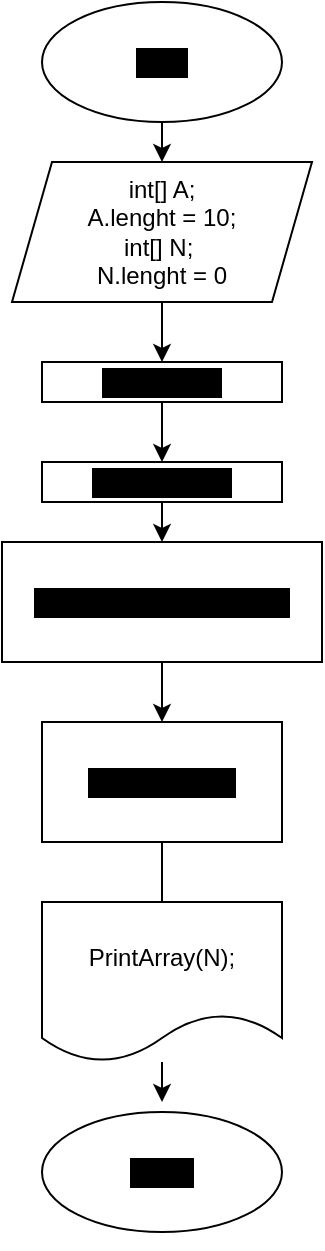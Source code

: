 <mxfile>
    <diagram id="-5SSAIgS5Hzt2iILZ9Lm" name="общая блок-схема">
        <mxGraphModel dx="456" dy="349" grid="1" gridSize="10" guides="1" tooltips="1" connect="1" arrows="1" fold="1" page="1" pageScale="1" pageWidth="827" pageHeight="1169" math="0" shadow="0">
            <root>
                <mxCell id="OIYuFl_TeaZ8EEcEQo8p-0"/>
                <mxCell id="OIYuFl_TeaZ8EEcEQo8p-1" parent="OIYuFl_TeaZ8EEcEQo8p-0"/>
                <mxCell id="OIYuFl_TeaZ8EEcEQo8p-4" value="" style="edgeStyle=none;html=1;entryX=0.5;entryY=0;entryDx=0;entryDy=0;" edge="1" parent="OIYuFl_TeaZ8EEcEQo8p-1" source="OIYuFl_TeaZ8EEcEQo8p-2" target="qFRmA6ylWWSDmJ3MYqtY-0">
                    <mxGeometry relative="1" as="geometry">
                        <mxPoint x="310" y="70" as="targetPoint"/>
                    </mxGeometry>
                </mxCell>
                <mxCell id="OIYuFl_TeaZ8EEcEQo8p-2" value="Start&lt;br&gt;" style="ellipse;whiteSpace=wrap;html=1;labelBackgroundColor=#000000;" vertex="1" parent="OIYuFl_TeaZ8EEcEQo8p-1">
                    <mxGeometry x="250" width="120" height="60" as="geometry"/>
                </mxCell>
                <mxCell id="OIYuFl_TeaZ8EEcEQo8p-6" value="" style="edgeStyle=none;html=1;" edge="1" parent="OIYuFl_TeaZ8EEcEQo8p-1" target="OIYuFl_TeaZ8EEcEQo8p-5">
                    <mxGeometry relative="1" as="geometry">
                        <mxPoint x="310" y="150" as="sourcePoint"/>
                    </mxGeometry>
                </mxCell>
                <mxCell id="OIYuFl_TeaZ8EEcEQo8p-8" value="" style="edgeStyle=none;html=1;" edge="1" parent="OIYuFl_TeaZ8EEcEQo8p-1" source="OIYuFl_TeaZ8EEcEQo8p-5" target="OIYuFl_TeaZ8EEcEQo8p-7">
                    <mxGeometry relative="1" as="geometry"/>
                </mxCell>
                <mxCell id="OIYuFl_TeaZ8EEcEQo8p-5" value="FillArray(A)" style="whiteSpace=wrap;html=1;labelBackgroundColor=#000000;" vertex="1" parent="OIYuFl_TeaZ8EEcEQo8p-1">
                    <mxGeometry x="250" y="180" width="120" height="20" as="geometry"/>
                </mxCell>
                <mxCell id="OIYuFl_TeaZ8EEcEQo8p-10" value="" style="edgeStyle=none;html=1;" edge="1" parent="OIYuFl_TeaZ8EEcEQo8p-1" source="OIYuFl_TeaZ8EEcEQo8p-7" target="OIYuFl_TeaZ8EEcEQo8p-9">
                    <mxGeometry relative="1" as="geometry"/>
                </mxCell>
                <mxCell id="OIYuFl_TeaZ8EEcEQo8p-7" value="PrintArray(A)" style="whiteSpace=wrap;html=1;labelBackgroundColor=#000000;" vertex="1" parent="OIYuFl_TeaZ8EEcEQo8p-1">
                    <mxGeometry x="250" y="230" width="120" height="20" as="geometry"/>
                </mxCell>
                <mxCell id="OIYuFl_TeaZ8EEcEQo8p-12" value="" style="edgeStyle=none;html=1;" edge="1" parent="OIYuFl_TeaZ8EEcEQo8p-1" source="OIYuFl_TeaZ8EEcEQo8p-9" target="OIYuFl_TeaZ8EEcEQo8p-11">
                    <mxGeometry relative="1" as="geometry"/>
                </mxCell>
                <mxCell id="OIYuFl_TeaZ8EEcEQo8p-9" value="CountEvenNumbers(A);" style="whiteSpace=wrap;html=1;labelBackgroundColor=#000000;" vertex="1" parent="OIYuFl_TeaZ8EEcEQo8p-1">
                    <mxGeometry x="230" y="270" width="160" height="60" as="geometry"/>
                </mxCell>
                <mxCell id="OIYuFl_TeaZ8EEcEQo8p-14" value="" style="edgeStyle=none;html=1;startArrow=none;" edge="1" parent="OIYuFl_TeaZ8EEcEQo8p-1" source="OIYuFl_TeaZ8EEcEQo8p-17">
                    <mxGeometry relative="1" as="geometry">
                        <mxPoint x="310" y="550.0" as="targetPoint"/>
                    </mxGeometry>
                </mxCell>
                <mxCell id="OIYuFl_TeaZ8EEcEQo8p-11" value="NewArr(N, A);" style="whiteSpace=wrap;html=1;labelBackgroundColor=#000000;" vertex="1" parent="OIYuFl_TeaZ8EEcEQo8p-1">
                    <mxGeometry x="250" y="360" width="120" height="60" as="geometry"/>
                </mxCell>
                <mxCell id="OIYuFl_TeaZ8EEcEQo8p-16" value="" style="edgeStyle=none;html=1;" edge="1" parent="OIYuFl_TeaZ8EEcEQo8p-1" target="OIYuFl_TeaZ8EEcEQo8p-15">
                    <mxGeometry relative="1" as="geometry">
                        <mxPoint x="310" y="610" as="sourcePoint"/>
                    </mxGeometry>
                </mxCell>
                <mxCell id="OIYuFl_TeaZ8EEcEQo8p-15" value="Finish" style="ellipse;whiteSpace=wrap;html=1;labelBackgroundColor=#000000;" vertex="1" parent="OIYuFl_TeaZ8EEcEQo8p-1">
                    <mxGeometry x="250" y="555" width="120" height="60" as="geometry"/>
                </mxCell>
                <mxCell id="OIYuFl_TeaZ8EEcEQo8p-17" value="PrintArrау(N);" style="shape=document;whiteSpace=wrap;html=1;boundedLbl=1;labelBackgroundColor=none;" vertex="1" parent="OIYuFl_TeaZ8EEcEQo8p-1">
                    <mxGeometry x="250" y="450" width="120" height="80" as="geometry"/>
                </mxCell>
                <mxCell id="OIYuFl_TeaZ8EEcEQo8p-18" value="" style="edgeStyle=none;html=1;endArrow=none;" edge="1" parent="OIYuFl_TeaZ8EEcEQo8p-1" source="OIYuFl_TeaZ8EEcEQo8p-11" target="OIYuFl_TeaZ8EEcEQo8p-17">
                    <mxGeometry relative="1" as="geometry">
                        <mxPoint x="310" y="420.0" as="sourcePoint"/>
                        <mxPoint x="310" y="550.0" as="targetPoint"/>
                    </mxGeometry>
                </mxCell>
                <mxCell id="qFRmA6ylWWSDmJ3MYqtY-0" value="&lt;div&gt;&lt;span&gt;int[] A;&lt;/span&gt;&lt;br&gt;&lt;/div&gt;&lt;div&gt;A.lenght = 10;&lt;/div&gt;&lt;div&gt;int[] N;&amp;nbsp;&lt;/div&gt;&lt;div&gt;N.lenght = 0&lt;/div&gt;" style="shape=parallelogram;perimeter=parallelogramPerimeter;whiteSpace=wrap;html=1;fixedSize=1;labelBackgroundColor=none;" vertex="1" parent="OIYuFl_TeaZ8EEcEQo8p-1">
                    <mxGeometry x="235" y="80" width="150" height="70" as="geometry"/>
                </mxCell>
            </root>
        </mxGraphModel>
    </diagram>
    <diagram id="uEt0VxNUsvMOWYyDsNt6" name="FillArray(A)">
        <mxGraphModel dx="550" dy="421" grid="1" gridSize="10" guides="1" tooltips="1" connect="1" arrows="1" fold="1" page="1" pageScale="1" pageWidth="827" pageHeight="1169" math="0" shadow="0">
            <root>
                <mxCell id="8IHIPoLxZz0xAEfYmcAg-0"/>
                <mxCell id="8IHIPoLxZz0xAEfYmcAg-1" parent="8IHIPoLxZz0xAEfYmcAg-0"/>
                <mxCell id="8IHIPoLxZz0xAEfYmcAg-4" value="" style="edgeStyle=none;html=1;" edge="1" parent="8IHIPoLxZz0xAEfYmcAg-1" source="8IHIPoLxZz0xAEfYmcAg-2">
                    <mxGeometry relative="1" as="geometry">
                        <mxPoint x="330" y="170" as="targetPoint"/>
                    </mxGeometry>
                </mxCell>
                <mxCell id="8IHIPoLxZz0xAEfYmcAg-6" value="" style="edgeStyle=none;html=1;" edge="1" parent="8IHIPoLxZz0xAEfYmcAg-1" source="8IHIPoLxZz0xAEfYmcAg-2" target="8IHIPoLxZz0xAEfYmcAg-5">
                    <mxGeometry relative="1" as="geometry"/>
                </mxCell>
                <mxCell id="8IHIPoLxZz0xAEfYmcAg-2" value="Start" style="ellipse;whiteSpace=wrap;html=1;labelBackgroundColor=none;" vertex="1" parent="8IHIPoLxZz0xAEfYmcAg-1">
                    <mxGeometry x="270" width="120" height="80" as="geometry"/>
                </mxCell>
                <mxCell id="8IHIPoLxZz0xAEfYmcAg-8" value="" style="edgeStyle=none;html=1;" edge="1" parent="8IHIPoLxZz0xAEfYmcAg-1" source="8IHIPoLxZz0xAEfYmcAg-5" target="8IHIPoLxZz0xAEfYmcAg-7">
                    <mxGeometry relative="1" as="geometry"/>
                </mxCell>
                <mxCell id="8IHIPoLxZz0xAEfYmcAg-5" value="int index = 0&lt;br&gt;int[] array" style="shape=parallelogram;perimeter=parallelogramPerimeter;whiteSpace=wrap;html=1;fixedSize=1;labelBackgroundColor=none;" vertex="1" parent="8IHIPoLxZz0xAEfYmcAg-1">
                    <mxGeometry x="270" y="120" width="120" height="60" as="geometry"/>
                </mxCell>
                <mxCell id="8IHIPoLxZz0xAEfYmcAg-15" value="" style="edgeStyle=none;html=1;" edge="1" parent="8IHIPoLxZz0xAEfYmcAg-1" source="8IHIPoLxZz0xAEfYmcAg-7" target="8IHIPoLxZz0xAEfYmcAg-14">
                    <mxGeometry relative="1" as="geometry"/>
                </mxCell>
                <mxCell id="sIhkANr-s_xbLUpTu05x-0" style="edgeStyle=none;html=1;entryX=0;entryY=0.5;entryDx=0;entryDy=0;" edge="1" parent="8IHIPoLxZz0xAEfYmcAg-1" source="8IHIPoLxZz0xAEfYmcAg-7" target="8IHIPoLxZz0xAEfYmcAg-18">
                    <mxGeometry relative="1" as="geometry"/>
                </mxCell>
                <mxCell id="8IHIPoLxZz0xAEfYmcAg-7" value="while (index &amp;lt; array.Length)" style="rhombus;whiteSpace=wrap;html=1;labelBackgroundColor=none;" vertex="1" parent="8IHIPoLxZz0xAEfYmcAg-1">
                    <mxGeometry x="230" y="230" width="200" height="80" as="geometry"/>
                </mxCell>
                <mxCell id="8IHIPoLxZz0xAEfYmcAg-11" value="No" style="text;html=1;align=center;verticalAlign=middle;resizable=0;points=[];autosize=1;strokeColor=none;fillColor=none;" vertex="1" parent="8IHIPoLxZz0xAEfYmcAg-1">
                    <mxGeometry x="470" y="250" width="30" height="20" as="geometry"/>
                </mxCell>
                <mxCell id="sIhkANr-s_xbLUpTu05x-1" style="edgeStyle=none;html=1;entryX=0;entryY=0.5;entryDx=0;entryDy=0;exitX=0;exitY=0.5;exitDx=0;exitDy=0;" edge="1" parent="8IHIPoLxZz0xAEfYmcAg-1" source="8IHIPoLxZz0xAEfYmcAg-14" target="8IHIPoLxZz0xAEfYmcAg-7">
                    <mxGeometry relative="1" as="geometry">
                        <mxPoint x="230" y="410" as="targetPoint"/>
                        <Array as="points">
                            <mxPoint x="230" y="410"/>
                        </Array>
                    </mxGeometry>
                </mxCell>
                <mxCell id="8IHIPoLxZz0xAEfYmcAg-14" value="array[index] = new Random().Next(0, 50); index++" style="whiteSpace=wrap;html=1;labelBackgroundColor=none;" vertex="1" parent="8IHIPoLxZz0xAEfYmcAg-1">
                    <mxGeometry x="270" y="380" width="120" height="60" as="geometry"/>
                </mxCell>
                <mxCell id="8IHIPoLxZz0xAEfYmcAg-16" value="Yes" style="text;html=1;align=center;verticalAlign=middle;resizable=0;points=[];autosize=1;strokeColor=none;fillColor=none;" vertex="1" parent="8IHIPoLxZz0xAEfYmcAg-1">
                    <mxGeometry x="320" y="330" width="40" height="20" as="geometry"/>
                </mxCell>
                <mxCell id="8IHIPoLxZz0xAEfYmcAg-20" value="" style="edgeStyle=none;html=1;exitX=0.5;exitY=0.898;exitDx=0;exitDy=0;exitPerimeter=0;" edge="1" parent="8IHIPoLxZz0xAEfYmcAg-1" source="8IHIPoLxZz0xAEfYmcAg-18" target="8IHIPoLxZz0xAEfYmcAg-19">
                    <mxGeometry relative="1" as="geometry"/>
                </mxCell>
                <mxCell id="8IHIPoLxZz0xAEfYmcAg-18" value="&lt;span&gt;return array&lt;/span&gt;" style="shape=document;whiteSpace=wrap;html=1;boundedLbl=1;labelBackgroundColor=none;" vertex="1" parent="8IHIPoLxZz0xAEfYmcAg-1">
                    <mxGeometry x="560" y="235" width="120" height="70" as="geometry"/>
                </mxCell>
                <mxCell id="8IHIPoLxZz0xAEfYmcAg-19" value="Finish" style="ellipse;whiteSpace=wrap;html=1;labelBackgroundColor=none;" vertex="1" parent="8IHIPoLxZz0xAEfYmcAg-1">
                    <mxGeometry x="560" y="350" width="120" height="60" as="geometry"/>
                </mxCell>
            </root>
        </mxGraphModel>
    </diagram>
    <diagram id="0_tMNXbI74bxUcCKU98D" name="PrintArray">
        <mxGraphModel dx="665" dy="508" grid="1" gridSize="10" guides="1" tooltips="1" connect="1" arrows="1" fold="1" page="1" pageScale="1" pageWidth="827" pageHeight="1169" math="0" shadow="0">
            <root>
                <mxCell id="nIYQgN-dH8_LkAJuxTE--0"/>
                <mxCell id="nIYQgN-dH8_LkAJuxTE--1" parent="nIYQgN-dH8_LkAJuxTE--0"/>
                <mxCell id="Z5mlRdIMizuvCCh3Avdv-1" value="" style="edgeStyle=none;html=1;" edge="1" parent="nIYQgN-dH8_LkAJuxTE--1" target="Z5mlRdIMizuvCCh3Avdv-3">
                    <mxGeometry relative="1" as="geometry">
                        <mxPoint x="320" y="120" as="sourcePoint"/>
                    </mxGeometry>
                </mxCell>
                <mxCell id="Z5mlRdIMizuvCCh3Avdv-2" value="" style="edgeStyle=none;html=1;" edge="1" parent="nIYQgN-dH8_LkAJuxTE--1" source="Z5mlRdIMizuvCCh3Avdv-3" target="Z5mlRdIMizuvCCh3Avdv-6">
                    <mxGeometry relative="1" as="geometry"/>
                </mxCell>
                <mxCell id="Z5mlRdIMizuvCCh3Avdv-5" value="" style="edgeStyle=none;html=1;" edge="1" parent="nIYQgN-dH8_LkAJuxTE--1" source="Z5mlRdIMizuvCCh3Avdv-6" target="Z5mlRdIMizuvCCh3Avdv-9">
                    <mxGeometry relative="1" as="geometry"/>
                </mxCell>
                <mxCell id="Z5mlRdIMizuvCCh3Avdv-16" style="edgeStyle=none;html=1;entryX=0;entryY=0.5;entryDx=0;entryDy=0;" edge="1" parent="nIYQgN-dH8_LkAJuxTE--1" source="Z5mlRdIMizuvCCh3Avdv-6" target="Z5mlRdIMizuvCCh3Avdv-13">
                    <mxGeometry relative="1" as="geometry"/>
                </mxCell>
                <mxCell id="Z5mlRdIMizuvCCh3Avdv-6" value="while (index &amp;lt; array.Length)" style="rhombus;whiteSpace=wrap;html=1;labelBackgroundColor=none;" vertex="1" parent="nIYQgN-dH8_LkAJuxTE--1">
                    <mxGeometry x="220" y="250" width="200" height="80" as="geometry"/>
                </mxCell>
                <mxCell id="Z5mlRdIMizuvCCh3Avdv-8" style="edgeStyle=none;html=1;exitX=0;exitY=0.5;exitDx=0;exitDy=0;entryX=0;entryY=0.5;entryDx=0;entryDy=0;" edge="1" parent="nIYQgN-dH8_LkAJuxTE--1" source="Z5mlRdIMizuvCCh3Avdv-9" target="Z5mlRdIMizuvCCh3Avdv-6">
                    <mxGeometry relative="1" as="geometry">
                        <mxPoint x="170" y="290" as="targetPoint"/>
                        <Array as="points">
                            <mxPoint x="170" y="400"/>
                            <mxPoint x="170" y="290"/>
                        </Array>
                    </mxGeometry>
                </mxCell>
                <mxCell id="Z5mlRdIMizuvCCh3Avdv-9" value="Console.Write(array[index]+&quot; &quot;);&amp;nbsp;index++" style="whiteSpace=wrap;html=1;labelBackgroundColor=none;" vertex="1" parent="nIYQgN-dH8_LkAJuxTE--1">
                    <mxGeometry x="210" y="370" width="220" height="60" as="geometry"/>
                </mxCell>
                <mxCell id="Z5mlRdIMizuvCCh3Avdv-13" value="Finish" style="ellipse;whiteSpace=wrap;html=1;labelBackgroundColor=none;" vertex="1" parent="nIYQgN-dH8_LkAJuxTE--1">
                    <mxGeometry x="490" y="260" width="120" height="60" as="geometry"/>
                </mxCell>
                <mxCell id="Z5mlRdIMizuvCCh3Avdv-14" value="Start" style="ellipse;whiteSpace=wrap;html=1;labelBackgroundColor=none;" vertex="1" parent="nIYQgN-dH8_LkAJuxTE--1">
                    <mxGeometry x="280" y="40" width="80" height="60" as="geometry"/>
                </mxCell>
                <mxCell id="Z5mlRdIMizuvCCh3Avdv-15" value="Yes" style="text;html=1;align=center;verticalAlign=middle;resizable=0;points=[];autosize=1;strokeColor=none;fillColor=none;" vertex="1" parent="nIYQgN-dH8_LkAJuxTE--1">
                    <mxGeometry x="310" y="340" width="40" height="20" as="geometry"/>
                </mxCell>
                <mxCell id="Z5mlRdIMizuvCCh3Avdv-3" value="int index = 0&lt;br&gt;int[] array" style="shape=parallelogram;perimeter=parallelogramPerimeter;whiteSpace=wrap;html=1;fixedSize=1;labelBackgroundColor=none;" vertex="1" parent="nIYQgN-dH8_LkAJuxTE--1">
                    <mxGeometry x="260" y="140" width="120" height="60" as="geometry"/>
                </mxCell>
                <mxCell id="8WEMm9trj86XZtH-2lmn-0" value="" style="edgeStyle=none;html=1;endArrow=none;exitX=0.5;exitY=1;exitDx=0;exitDy=0;" edge="1" parent="nIYQgN-dH8_LkAJuxTE--1" source="Z5mlRdIMizuvCCh3Avdv-14" target="Z5mlRdIMizuvCCh3Avdv-3">
                    <mxGeometry relative="1" as="geometry">
                        <mxPoint x="320" y="120" as="sourcePoint"/>
                        <mxPoint x="320" y="210" as="targetPoint"/>
                    </mxGeometry>
                </mxCell>
            </root>
        </mxGraphModel>
    </diagram>
    <diagram id="WFqDehl7buqJAAQx73je" name="countEvenNambers(A)">
        <mxGraphModel dx="798" dy="610" grid="1" gridSize="10" guides="1" tooltips="1" connect="1" arrows="1" fold="1" page="1" pageScale="1" pageWidth="827" pageHeight="1169" math="0" shadow="0">
            <root>
                <mxCell id="GiasneSSayVNE74kRqVo-0"/>
                <mxCell id="GiasneSSayVNE74kRqVo-1" parent="GiasneSSayVNE74kRqVo-0"/>
                <mxCell id="KJ51Tt03EUBUXZuaKbsy-1" value="" style="edgeStyle=none;html=1;" edge="1" parent="GiasneSSayVNE74kRqVo-1" source="GiasneSSayVNE74kRqVo-2">
                    <mxGeometry relative="1" as="geometry">
                        <mxPoint x="310" y="140" as="targetPoint"/>
                    </mxGeometry>
                </mxCell>
                <mxCell id="GiasneSSayVNE74kRqVo-2" value="Start" style="ellipse;whiteSpace=wrap;html=1;labelBackgroundColor=none;" vertex="1" parent="GiasneSSayVNE74kRqVo-1">
                    <mxGeometry x="250" y="10" width="120" height="80" as="geometry"/>
                </mxCell>
                <mxCell id="SVL33Y7d8cE7v1KhYdUt-10" style="edgeStyle=none;html=1;entryX=0.5;entryY=0;entryDx=0;entryDy=0;" edge="1" parent="GiasneSSayVNE74kRqVo-1" source="KJ51Tt03EUBUXZuaKbsy-2" target="SVL33Y7d8cE7v1KhYdUt-2">
                    <mxGeometry relative="1" as="geometry"/>
                </mxCell>
                <mxCell id="KJ51Tt03EUBUXZuaKbsy-2" value="&lt;div&gt;int index = 0;&lt;/div&gt;&lt;div&gt;&amp;nbsp; &amp;nbsp; int countEvenNumbers = 0;&lt;/div&gt;&lt;div&gt;int[] oldArrау;&lt;br&gt;&lt;/div&gt;" style="shape=parallelogram;perimeter=parallelogramPerimeter;whiteSpace=wrap;html=1;fixedSize=1;labelBackgroundColor=none;" vertex="1" parent="GiasneSSayVNE74kRqVo-1">
                    <mxGeometry x="215" y="120" width="190" height="60" as="geometry"/>
                </mxCell>
                <mxCell id="SVL33Y7d8cE7v1KhYdUt-0" value="" style="edgeStyle=none;html=1;entryX=0.5;entryY=0;entryDx=0;entryDy=0;" edge="1" parent="GiasneSSayVNE74kRqVo-1" source="SVL33Y7d8cE7v1KhYdUt-2" target="ITJWbW7PE0u_SBSnRjhP-0">
                    <mxGeometry relative="1" as="geometry">
                        <mxPoint x="310" y="380" as="targetPoint"/>
                    </mxGeometry>
                </mxCell>
                <mxCell id="SVL33Y7d8cE7v1KhYdUt-1" style="edgeStyle=none;html=1;entryX=0;entryY=0.5;entryDx=0;entryDy=0;" edge="1" parent="GiasneSSayVNE74kRqVo-1" source="SVL33Y7d8cE7v1KhYdUt-2" target="SVL33Y7d8cE7v1KhYdUt-8">
                    <mxGeometry relative="1" as="geometry"/>
                </mxCell>
                <mxCell id="SVL33Y7d8cE7v1KhYdUt-2" value="while (index &amp;lt; array.Length);" style="rhombus;whiteSpace=wrap;html=1;labelBackgroundColor=none;" vertex="1" parent="GiasneSSayVNE74kRqVo-1">
                    <mxGeometry x="209" y="230" width="200" height="80" as="geometry"/>
                </mxCell>
                <mxCell id="SVL33Y7d8cE7v1KhYdUt-3" value="No" style="text;html=1;align=center;verticalAlign=middle;resizable=0;points=[];autosize=1;strokeColor=none;fillColor=none;" vertex="1" parent="GiasneSSayVNE74kRqVo-1">
                    <mxGeometry x="440" y="250" width="30" height="20" as="geometry"/>
                </mxCell>
                <mxCell id="SVL33Y7d8cE7v1KhYdUt-6" value="Yes" style="text;html=1;align=center;verticalAlign=middle;resizable=0;points=[];autosize=1;strokeColor=none;fillColor=none;" vertex="1" parent="GiasneSSayVNE74kRqVo-1">
                    <mxGeometry x="300" y="330" width="40" height="20" as="geometry"/>
                </mxCell>
                <mxCell id="SVL33Y7d8cE7v1KhYdUt-7" value="" style="edgeStyle=none;html=1;exitX=0.5;exitY=0.898;exitDx=0;exitDy=0;exitPerimeter=0;" edge="1" parent="GiasneSSayVNE74kRqVo-1" source="SVL33Y7d8cE7v1KhYdUt-8" target="SVL33Y7d8cE7v1KhYdUt-9">
                    <mxGeometry relative="1" as="geometry"/>
                </mxCell>
                <mxCell id="SVL33Y7d8cE7v1KhYdUt-8" value="&lt;span&gt;return&amp;nbsp;&lt;/span&gt;countEvenNumbers" style="shape=document;whiteSpace=wrap;html=1;boundedLbl=1;labelBackgroundColor=none;" vertex="1" parent="GiasneSSayVNE74kRqVo-1">
                    <mxGeometry x="510" y="235" width="180" height="70" as="geometry"/>
                </mxCell>
                <mxCell id="SVL33Y7d8cE7v1KhYdUt-9" value="Finish" style="ellipse;whiteSpace=wrap;html=1;labelBackgroundColor=none;" vertex="1" parent="GiasneSSayVNE74kRqVo-1">
                    <mxGeometry x="540" y="360" width="120" height="60" as="geometry"/>
                </mxCell>
                <mxCell id="ITJWbW7PE0u_SBSnRjhP-2" style="edgeStyle=none;html=1;entryX=0.5;entryY=0;entryDx=0;entryDy=0;" edge="1" parent="GiasneSSayVNE74kRqVo-1" source="ITJWbW7PE0u_SBSnRjhP-0" target="ITJWbW7PE0u_SBSnRjhP-4">
                    <mxGeometry relative="1" as="geometry">
                        <mxPoint x="310" y="510" as="targetPoint"/>
                    </mxGeometry>
                </mxCell>
                <mxCell id="4kX0mOueh-LWL9y3sFlf-0" style="edgeStyle=none;html=1;entryX=1;entryY=0.5;entryDx=0;entryDy=0;" edge="1" parent="GiasneSSayVNE74kRqVo-1" source="ITJWbW7PE0u_SBSnRjhP-0" target="ITJWbW7PE0u_SBSnRjhP-6">
                    <mxGeometry relative="1" as="geometry"/>
                </mxCell>
                <mxCell id="ITJWbW7PE0u_SBSnRjhP-0" value="&lt;span&gt;if (oldArrау[index] % 2 == 0)&amp;nbsp;&lt;/span&gt;" style="rhombus;whiteSpace=wrap;html=1;labelBackgroundColor=none;" vertex="1" parent="GiasneSSayVNE74kRqVo-1">
                    <mxGeometry x="220" y="370" width="180" height="80" as="geometry"/>
                </mxCell>
                <mxCell id="ITJWbW7PE0u_SBSnRjhP-3" value="Yes" style="text;html=1;align=center;verticalAlign=middle;resizable=0;points=[];autosize=1;strokeColor=none;fillColor=none;" vertex="1" parent="GiasneSSayVNE74kRqVo-1">
                    <mxGeometry x="300" y="460" width="40" height="20" as="geometry"/>
                </mxCell>
                <mxCell id="4kX0mOueh-LWL9y3sFlf-2" style="edgeStyle=none;html=1;entryX=0.5;entryY=1;entryDx=0;entryDy=0;" edge="1" parent="GiasneSSayVNE74kRqVo-1" source="ITJWbW7PE0u_SBSnRjhP-4" target="ITJWbW7PE0u_SBSnRjhP-6">
                    <mxGeometry relative="1" as="geometry">
                        <Array as="points">
                            <mxPoint x="110" y="520"/>
                        </Array>
                    </mxGeometry>
                </mxCell>
                <mxCell id="ITJWbW7PE0u_SBSnRjhP-4" value="&lt;span&gt;countEvenNumbers++;&lt;/span&gt;&lt;br&gt;" style="rounded=0;whiteSpace=wrap;html=1;labelBackgroundColor=none;" vertex="1" parent="GiasneSSayVNE74kRqVo-1">
                    <mxGeometry x="245" y="500" width="130" height="40" as="geometry"/>
                </mxCell>
                <mxCell id="ITJWbW7PE0u_SBSnRjhP-5" value="No" style="text;html=1;align=center;verticalAlign=middle;resizable=0;points=[];autosize=1;strokeColor=none;fillColor=none;" vertex="1" parent="GiasneSSayVNE74kRqVo-1">
                    <mxGeometry x="185" y="390" width="30" height="20" as="geometry"/>
                </mxCell>
                <mxCell id="4kX0mOueh-LWL9y3sFlf-3" style="edgeStyle=none;html=1;entryX=0;entryY=0.5;entryDx=0;entryDy=0;" edge="1" parent="GiasneSSayVNE74kRqVo-1" source="ITJWbW7PE0u_SBSnRjhP-6" target="SVL33Y7d8cE7v1KhYdUt-2">
                    <mxGeometry relative="1" as="geometry">
                        <mxPoint x="110" y="270" as="targetPoint"/>
                        <Array as="points">
                            <mxPoint x="110" y="270"/>
                        </Array>
                    </mxGeometry>
                </mxCell>
                <mxCell id="ITJWbW7PE0u_SBSnRjhP-6" value="index++;" style="rounded=0;whiteSpace=wrap;html=1;labelBackgroundColor=none;" vertex="1" parent="GiasneSSayVNE74kRqVo-1">
                    <mxGeometry x="50" y="380" width="120" height="60" as="geometry"/>
                </mxCell>
            </root>
        </mxGraphModel>
    </diagram>
    <diagram id="F4qvk8zPIiiVkTxLsWDC" name="NewArr(N,A)">
        <mxGraphModel dx="798" dy="610" grid="1" gridSize="10" guides="1" tooltips="1" connect="1" arrows="1" fold="1" page="1" pageScale="1" pageWidth="827" pageHeight="1169" math="0" shadow="0">
            <root>
                <mxCell id="q9U7Vs6ndkGZcxvIZ048-0"/>
                <mxCell id="q9U7Vs6ndkGZcxvIZ048-1" parent="q9U7Vs6ndkGZcxvIZ048-0"/>
                <mxCell id="NlstBfCtJx40Y8noZTi_-0" value="" style="edgeStyle=none;html=1;" edge="1" parent="q9U7Vs6ndkGZcxvIZ048-1" source="NlstBfCtJx40Y8noZTi_-1">
                    <mxGeometry relative="1" as="geometry">
                        <mxPoint x="310" y="140" as="targetPoint"/>
                    </mxGeometry>
                </mxCell>
                <mxCell id="NlstBfCtJx40Y8noZTi_-1" value="Start" style="ellipse;whiteSpace=wrap;html=1;labelBackgroundColor=none;" vertex="1" parent="q9U7Vs6ndkGZcxvIZ048-1">
                    <mxGeometry x="250" y="10" width="120" height="80" as="geometry"/>
                </mxCell>
                <mxCell id="NlstBfCtJx40Y8noZTi_-2" style="edgeStyle=none;html=1;entryX=0.5;entryY=0;entryDx=0;entryDy=0;" edge="1" parent="q9U7Vs6ndkGZcxvIZ048-1" source="NlstBfCtJx40Y8noZTi_-3" target="NlstBfCtJx40Y8noZTi_-6">
                    <mxGeometry relative="1" as="geometry"/>
                </mxCell>
                <mxCell id="NlstBfCtJx40Y8noZTi_-3" value="&lt;div&gt;&lt;div&gt;int index = 0;&lt;/div&gt;&lt;div&gt;&amp;nbsp; &amp;nbsp; int index2 = 0;&lt;/div&gt;&lt;/div&gt;&lt;div&gt;int[] newArray,&amp;nbsp;&lt;/div&gt;&lt;div&gt;int[] oldArr&lt;br&gt;&lt;/div&gt;" style="shape=parallelogram;perimeter=parallelogramPerimeter;whiteSpace=wrap;html=1;fixedSize=1;labelBackgroundColor=none;" vertex="1" parent="q9U7Vs6ndkGZcxvIZ048-1">
                    <mxGeometry x="215" y="120" width="190" height="60" as="geometry"/>
                </mxCell>
                <mxCell id="NlstBfCtJx40Y8noZTi_-4" value="" style="edgeStyle=none;html=1;entryX=0.5;entryY=0;entryDx=0;entryDy=0;" edge="1" parent="q9U7Vs6ndkGZcxvIZ048-1" source="NlstBfCtJx40Y8noZTi_-6" target="9agdcueIvBzdtyi6091n-0">
                    <mxGeometry relative="1" as="geometry">
                        <mxPoint x="310" y="380" as="targetPoint"/>
                    </mxGeometry>
                </mxCell>
                <mxCell id="NlstBfCtJx40Y8noZTi_-5" style="edgeStyle=none;html=1;entryX=0;entryY=0.5;entryDx=0;entryDy=0;" edge="1" parent="q9U7Vs6ndkGZcxvIZ048-1" source="NlstBfCtJx40Y8noZTi_-6" target="NlstBfCtJx40Y8noZTi_-12">
                    <mxGeometry relative="1" as="geometry"/>
                </mxCell>
                <mxCell id="NlstBfCtJx40Y8noZTi_-6" value="while (index &amp;lt; array.Length)" style="rhombus;whiteSpace=wrap;html=1;labelBackgroundColor=none;" vertex="1" parent="q9U7Vs6ndkGZcxvIZ048-1">
                    <mxGeometry x="210" y="230" width="200" height="80" as="geometry"/>
                </mxCell>
                <mxCell id="NlstBfCtJx40Y8noZTi_-7" value="No" style="text;html=1;align=center;verticalAlign=middle;resizable=0;points=[];autosize=1;strokeColor=none;fillColor=none;" vertex="1" parent="q9U7Vs6ndkGZcxvIZ048-1">
                    <mxGeometry x="440" y="250" width="30" height="20" as="geometry"/>
                </mxCell>
                <mxCell id="NlstBfCtJx40Y8noZTi_-14" style="edgeStyle=none;html=1;" edge="1" parent="q9U7Vs6ndkGZcxvIZ048-1">
                    <mxGeometry relative="1" as="geometry">
                        <mxPoint x="310" y="520" as="targetPoint"/>
                        <mxPoint x="310" y="440" as="sourcePoint"/>
                    </mxGeometry>
                </mxCell>
                <mxCell id="NlstBfCtJx40Y8noZTi_-10" value="Yes" style="text;html=1;align=center;verticalAlign=middle;resizable=0;points=[];autosize=1;strokeColor=none;fillColor=none;" vertex="1" parent="q9U7Vs6ndkGZcxvIZ048-1">
                    <mxGeometry x="300" y="330" width="40" height="20" as="geometry"/>
                </mxCell>
                <mxCell id="NlstBfCtJx40Y8noZTi_-11" value="" style="edgeStyle=none;html=1;exitX=0.5;exitY=0.898;exitDx=0;exitDy=0;exitPerimeter=0;" edge="1" parent="q9U7Vs6ndkGZcxvIZ048-1" source="NlstBfCtJx40Y8noZTi_-12" target="NlstBfCtJx40Y8noZTi_-13">
                    <mxGeometry relative="1" as="geometry"/>
                </mxCell>
                <mxCell id="NlstBfCtJx40Y8noZTi_-12" value="&lt;span&gt;return newArray&amp;nbsp;&lt;/span&gt;" style="shape=document;whiteSpace=wrap;html=1;boundedLbl=1;labelBackgroundColor=none;" vertex="1" parent="q9U7Vs6ndkGZcxvIZ048-1">
                    <mxGeometry x="510" y="235" width="180" height="70" as="geometry"/>
                </mxCell>
                <mxCell id="NlstBfCtJx40Y8noZTi_-13" value="Finish" style="ellipse;whiteSpace=wrap;html=1;labelBackgroundColor=none;" vertex="1" parent="q9U7Vs6ndkGZcxvIZ048-1">
                    <mxGeometry x="540" y="350" width="120" height="60" as="geometry"/>
                </mxCell>
                <mxCell id="pqLhBfxLFKf6Dn9b4f26-3" style="edgeStyle=none;html=1;entryX=0.5;entryY=1;entryDx=0;entryDy=0;" edge="1" parent="q9U7Vs6ndkGZcxvIZ048-1" source="NlstBfCtJx40Y8noZTi_-16" target="pqLhBfxLFKf6Dn9b4f26-0">
                    <mxGeometry relative="1" as="geometry">
                        <mxPoint x="120" y="550" as="targetPoint"/>
                        <Array as="points">
                            <mxPoint x="120" y="550"/>
                        </Array>
                    </mxGeometry>
                </mxCell>
                <mxCell id="NlstBfCtJx40Y8noZTi_-16" value="&lt;div&gt;&amp;nbsp;newArray[index2] = oldArr[index];&lt;/div&gt;&lt;div&gt;&lt;span&gt;index2++;&lt;/span&gt;&lt;/div&gt;" style="rounded=0;whiteSpace=wrap;html=1;labelBackgroundColor=none;" vertex="1" parent="q9U7Vs6ndkGZcxvIZ048-1">
                    <mxGeometry x="210" y="520" width="200" height="60" as="geometry"/>
                </mxCell>
                <mxCell id="NlstBfCtJx40Y8noZTi_-17" value="Yes" style="text;html=1;align=center;verticalAlign=middle;resizable=0;points=[];autosize=1;strokeColor=none;fillColor=none;" vertex="1" parent="q9U7Vs6ndkGZcxvIZ048-1">
                    <mxGeometry x="300" y="470" width="40" height="20" as="geometry"/>
                </mxCell>
                <mxCell id="NlstBfCtJx40Y8noZTi_-18" value="&lt;span style=&quot;color: rgba(0 , 0 , 0 , 0) ; font-family: monospace ; font-size: 0px&quot;&gt;N&lt;/span&gt;" style="text;html=1;align=center;verticalAlign=middle;resizable=0;points=[];autosize=1;strokeColor=none;fillColor=none;" vertex="1" parent="q9U7Vs6ndkGZcxvIZ048-1">
                    <mxGeometry x="440" y="390" width="20" height="20" as="geometry"/>
                </mxCell>
                <mxCell id="NlstBfCtJx40Y8noZTi_-19" value="&lt;span style=&quot;color: rgba(0 , 0 , 0 , 0) ; font-family: monospace ; font-size: 0px&quot;&gt;N&lt;/span&gt;" style="text;html=1;align=center;verticalAlign=middle;resizable=0;points=[];autosize=1;strokeColor=none;fillColor=none;" vertex="1" parent="q9U7Vs6ndkGZcxvIZ048-1">
                    <mxGeometry x="440" y="290" width="20" height="20" as="geometry"/>
                </mxCell>
                <mxCell id="NlstBfCtJx40Y8noZTi_-21" value="No" style="text;html=1;align=center;verticalAlign=middle;resizable=0;points=[];autosize=1;strokeColor=none;fillColor=none;" vertex="1" parent="q9U7Vs6ndkGZcxvIZ048-1">
                    <mxGeometry x="170" y="390" width="30" height="20" as="geometry"/>
                </mxCell>
                <mxCell id="pqLhBfxLFKf6Dn9b4f26-1" style="edgeStyle=none;html=1;entryX=1;entryY=0.5;entryDx=0;entryDy=0;" edge="1" parent="q9U7Vs6ndkGZcxvIZ048-1" source="9agdcueIvBzdtyi6091n-0" target="pqLhBfxLFKf6Dn9b4f26-0">
                    <mxGeometry relative="1" as="geometry"/>
                </mxCell>
                <mxCell id="9agdcueIvBzdtyi6091n-0" value="&lt;span&gt;if (oldArrау[index] % 2 == 0);&lt;/span&gt;" style="rhombus;whiteSpace=wrap;html=1;labelBackgroundColor=none;" vertex="1" parent="q9U7Vs6ndkGZcxvIZ048-1">
                    <mxGeometry x="210" y="370" width="200" height="80" as="geometry"/>
                </mxCell>
                <mxCell id="pqLhBfxLFKf6Dn9b4f26-2" style="edgeStyle=none;html=1;entryX=0;entryY=0.5;entryDx=0;entryDy=0;" edge="1" parent="q9U7Vs6ndkGZcxvIZ048-1" source="pqLhBfxLFKf6Dn9b4f26-0" target="NlstBfCtJx40Y8noZTi_-6">
                    <mxGeometry relative="1" as="geometry">
                        <mxPoint x="120" y="280" as="targetPoint"/>
                        <Array as="points">
                            <mxPoint x="120" y="270"/>
                        </Array>
                    </mxGeometry>
                </mxCell>
                <mxCell id="pqLhBfxLFKf6Dn9b4f26-0" value="index++;" style="rounded=0;whiteSpace=wrap;html=1;labelBackgroundColor=none;" vertex="1" parent="q9U7Vs6ndkGZcxvIZ048-1">
                    <mxGeometry x="80" y="395" width="80" height="30" as="geometry"/>
                </mxCell>
            </root>
        </mxGraphModel>
    </diagram>
</mxfile>